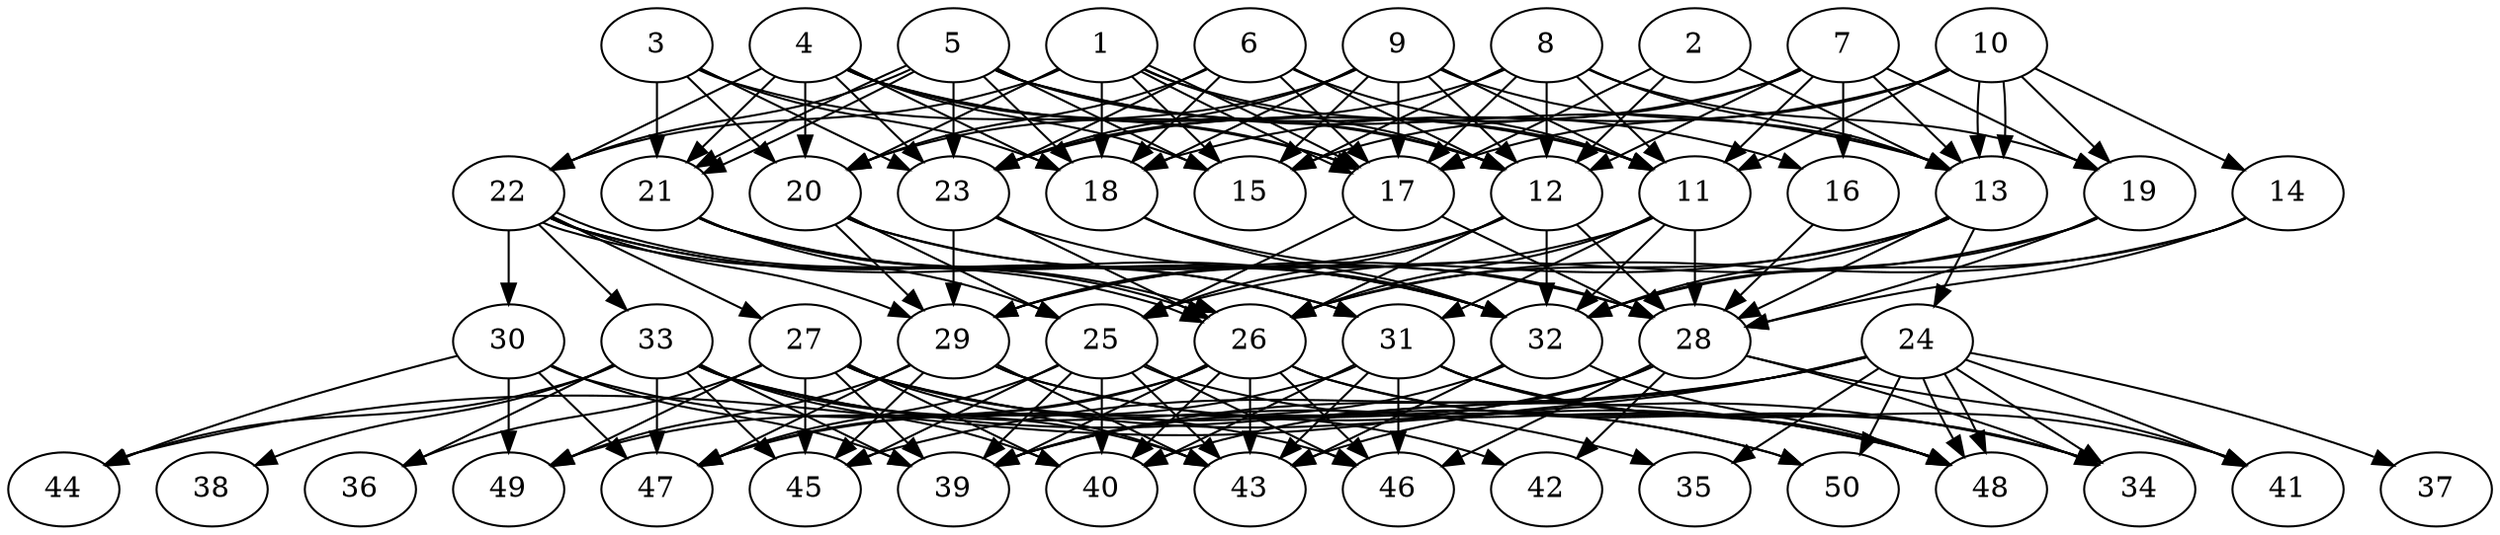 // DAG automatically generated by daggen at Thu Oct  3 14:07:57 2019
// ./daggen --dot -n 50 --ccr 0.4 --fat 0.7 --regular 0.7 --density 0.9 --mindata 5242880 --maxdata 52428800 
digraph G {
  1 [size="71040000", alpha="0.19", expect_size="28416000"] 
  1 -> 11 [size ="28416000"]
  1 -> 12 [size ="28416000"]
  1 -> 15 [size ="28416000"]
  1 -> 17 [size ="28416000"]
  1 -> 17 [size ="28416000"]
  1 -> 18 [size ="28416000"]
  1 -> 20 [size ="28416000"]
  1 -> 22 [size ="28416000"]
  2 [size="106664960", alpha="0.12", expect_size="42665984"] 
  2 -> 12 [size ="42665984"]
  2 -> 13 [size ="42665984"]
  2 -> 17 [size ="42665984"]
  3 [size="83294720", alpha="0.11", expect_size="33317888"] 
  3 -> 17 [size ="33317888"]
  3 -> 18 [size ="33317888"]
  3 -> 20 [size ="33317888"]
  3 -> 21 [size ="33317888"]
  3 -> 23 [size ="33317888"]
  4 [size="74664960", alpha="0.09", expect_size="29865984"] 
  4 -> 11 [size ="29865984"]
  4 -> 12 [size ="29865984"]
  4 -> 15 [size ="29865984"]
  4 -> 17 [size ="29865984"]
  4 -> 18 [size ="29865984"]
  4 -> 20 [size ="29865984"]
  4 -> 21 [size ="29865984"]
  4 -> 22 [size ="29865984"]
  4 -> 23 [size ="29865984"]
  5 [size="19248640", alpha="0.05", expect_size="7699456"] 
  5 -> 12 [size ="7699456"]
  5 -> 13 [size ="7699456"]
  5 -> 15 [size ="7699456"]
  5 -> 16 [size ="7699456"]
  5 -> 18 [size ="7699456"]
  5 -> 21 [size ="7699456"]
  5 -> 21 [size ="7699456"]
  5 -> 22 [size ="7699456"]
  5 -> 23 [size ="7699456"]
  6 [size="107732480", alpha="0.04", expect_size="43092992"] 
  6 -> 11 [size ="43092992"]
  6 -> 12 [size ="43092992"]
  6 -> 17 [size ="43092992"]
  6 -> 18 [size ="43092992"]
  6 -> 20 [size ="43092992"]
  6 -> 23 [size ="43092992"]
  7 [size="29089280", alpha="0.03", expect_size="11635712"] 
  7 -> 11 [size ="11635712"]
  7 -> 12 [size ="11635712"]
  7 -> 13 [size ="11635712"]
  7 -> 15 [size ="11635712"]
  7 -> 16 [size ="11635712"]
  7 -> 19 [size ="11635712"]
  7 -> 23 [size ="11635712"]
  8 [size="112138240", alpha="0.04", expect_size="44855296"] 
  8 -> 11 [size ="44855296"]
  8 -> 12 [size ="44855296"]
  8 -> 13 [size ="44855296"]
  8 -> 15 [size ="44855296"]
  8 -> 17 [size ="44855296"]
  8 -> 19 [size ="44855296"]
  8 -> 23 [size ="44855296"]
  9 [size="34969600", alpha="0.06", expect_size="13987840"] 
  9 -> 11 [size ="13987840"]
  9 -> 12 [size ="13987840"]
  9 -> 13 [size ="13987840"]
  9 -> 15 [size ="13987840"]
  9 -> 17 [size ="13987840"]
  9 -> 18 [size ="13987840"]
  9 -> 20 [size ="13987840"]
  9 -> 23 [size ="13987840"]
  10 [size="40355840", alpha="0.06", expect_size="16142336"] 
  10 -> 11 [size ="16142336"]
  10 -> 13 [size ="16142336"]
  10 -> 13 [size ="16142336"]
  10 -> 14 [size ="16142336"]
  10 -> 17 [size ="16142336"]
  10 -> 18 [size ="16142336"]
  10 -> 19 [size ="16142336"]
  11 [size="38658560", alpha="0.11", expect_size="15463424"] 
  11 -> 26 [size ="15463424"]
  11 -> 28 [size ="15463424"]
  11 -> 29 [size ="15463424"]
  11 -> 31 [size ="15463424"]
  11 -> 32 [size ="15463424"]
  12 [size="30917120", alpha="0.05", expect_size="12366848"] 
  12 -> 25 [size ="12366848"]
  12 -> 26 [size ="12366848"]
  12 -> 28 [size ="12366848"]
  12 -> 29 [size ="12366848"]
  12 -> 32 [size ="12366848"]
  13 [size="100928000", alpha="0.04", expect_size="40371200"] 
  13 -> 24 [size ="40371200"]
  13 -> 26 [size ="40371200"]
  13 -> 28 [size ="40371200"]
  13 -> 29 [size ="40371200"]
  13 -> 32 [size ="40371200"]
  14 [size="46254080", alpha="0.08", expect_size="18501632"] 
  14 -> 26 [size ="18501632"]
  14 -> 28 [size ="18501632"]
  14 -> 32 [size ="18501632"]
  15 [size="99568640", alpha="0.05", expect_size="39827456"] 
  16 [size="130920960", alpha="0.10", expect_size="52368384"] 
  16 -> 28 [size ="52368384"]
  17 [size="35330560", alpha="0.07", expect_size="14132224"] 
  17 -> 25 [size ="14132224"]
  17 -> 28 [size ="14132224"]
  18 [size="52910080", alpha="0.16", expect_size="21164032"] 
  18 -> 28 [size ="21164032"]
  18 -> 32 [size ="21164032"]
  19 [size="76008960", alpha="0.09", expect_size="30403584"] 
  19 -> 25 [size ="30403584"]
  19 -> 28 [size ="30403584"]
  19 -> 32 [size ="30403584"]
  20 [size="109317120", alpha="0.09", expect_size="43726848"] 
  20 -> 25 [size ="43726848"]
  20 -> 28 [size ="43726848"]
  20 -> 29 [size ="43726848"]
  20 -> 32 [size ="43726848"]
  21 [size="29450240", alpha="0.19", expect_size="11780096"] 
  21 -> 25 [size ="11780096"]
  21 -> 26 [size ="11780096"]
  21 -> 31 [size ="11780096"]
  21 -> 32 [size ="11780096"]
  22 [size="91811840", alpha="0.04", expect_size="36724736"] 
  22 -> 26 [size ="36724736"]
  22 -> 26 [size ="36724736"]
  22 -> 27 [size ="36724736"]
  22 -> 29 [size ="36724736"]
  22 -> 30 [size ="36724736"]
  22 -> 31 [size ="36724736"]
  22 -> 32 [size ="36724736"]
  22 -> 33 [size ="36724736"]
  23 [size="123947520", alpha="0.01", expect_size="49579008"] 
  23 -> 26 [size ="49579008"]
  23 -> 29 [size ="49579008"]
  23 -> 32 [size ="49579008"]
  24 [size="27338240", alpha="0.09", expect_size="10935296"] 
  24 -> 34 [size ="10935296"]
  24 -> 35 [size ="10935296"]
  24 -> 37 [size ="10935296"]
  24 -> 39 [size ="10935296"]
  24 -> 40 [size ="10935296"]
  24 -> 41 [size ="10935296"]
  24 -> 43 [size ="10935296"]
  24 -> 45 [size ="10935296"]
  24 -> 48 [size ="10935296"]
  24 -> 48 [size ="10935296"]
  24 -> 50 [size ="10935296"]
  25 [size="71979520", alpha="0.18", expect_size="28791808"] 
  25 -> 39 [size ="28791808"]
  25 -> 40 [size ="28791808"]
  25 -> 43 [size ="28791808"]
  25 -> 45 [size ="28791808"]
  25 -> 46 [size ="28791808"]
  25 -> 47 [size ="28791808"]
  25 -> 48 [size ="28791808"]
  26 [size="103467520", alpha="0.03", expect_size="41387008"] 
  26 -> 34 [size ="41387008"]
  26 -> 39 [size ="41387008"]
  26 -> 40 [size ="41387008"]
  26 -> 43 [size ="41387008"]
  26 -> 46 [size ="41387008"]
  26 -> 47 [size ="41387008"]
  26 -> 48 [size ="41387008"]
  26 -> 49 [size ="41387008"]
  27 [size="41856000", alpha="0.10", expect_size="16742400"] 
  27 -> 34 [size ="16742400"]
  27 -> 36 [size ="16742400"]
  27 -> 39 [size ="16742400"]
  27 -> 40 [size ="16742400"]
  27 -> 42 [size ="16742400"]
  27 -> 43 [size ="16742400"]
  27 -> 45 [size ="16742400"]
  27 -> 49 [size ="16742400"]
  27 -> 50 [size ="16742400"]
  28 [size="85816320", alpha="0.14", expect_size="34326528"] 
  28 -> 34 [size ="34326528"]
  28 -> 39 [size ="34326528"]
  28 -> 41 [size ="34326528"]
  28 -> 42 [size ="34326528"]
  28 -> 44 [size ="34326528"]
  28 -> 46 [size ="34326528"]
  29 [size="63738880", alpha="0.02", expect_size="25495552"] 
  29 -> 43 [size ="25495552"]
  29 -> 45 [size ="25495552"]
  29 -> 47 [size ="25495552"]
  29 -> 48 [size ="25495552"]
  29 -> 49 [size ="25495552"]
  29 -> 50 [size ="25495552"]
  30 [size="119503360", alpha="0.15", expect_size="47801344"] 
  30 -> 39 [size ="47801344"]
  30 -> 44 [size ="47801344"]
  30 -> 46 [size ="47801344"]
  30 -> 47 [size ="47801344"]
  30 -> 49 [size ="47801344"]
  31 [size="55431680", alpha="0.12", expect_size="22172672"] 
  31 -> 34 [size ="22172672"]
  31 -> 40 [size ="22172672"]
  31 -> 41 [size ="22172672"]
  31 -> 43 [size ="22172672"]
  31 -> 46 [size ="22172672"]
  31 -> 47 [size ="22172672"]
  31 -> 48 [size ="22172672"]
  32 [size="47426560", alpha="0.12", expect_size="18970624"] 
  32 -> 39 [size ="18970624"]
  32 -> 43 [size ="18970624"]
  32 -> 48 [size ="18970624"]
  33 [size="71080960", alpha="0.07", expect_size="28432384"] 
  33 -> 35 [size ="28432384"]
  33 -> 36 [size ="28432384"]
  33 -> 38 [size ="28432384"]
  33 -> 39 [size ="28432384"]
  33 -> 40 [size ="28432384"]
  33 -> 43 [size ="28432384"]
  33 -> 44 [size ="28432384"]
  33 -> 45 [size ="28432384"]
  33 -> 47 [size ="28432384"]
  33 -> 48 [size ="28432384"]
  34 [size="78620160", alpha="0.07", expect_size="31448064"] 
  35 [size="13639680", alpha="0.02", expect_size="5455872"] 
  36 [size="118210560", alpha="0.17", expect_size="47284224"] 
  37 [size="15104000", alpha="0.16", expect_size="6041600"] 
  38 [size="74196480", alpha="0.02", expect_size="29678592"] 
  39 [size="40627200", alpha="0.18", expect_size="16250880"] 
  40 [size="54220800", alpha="0.11", expect_size="21688320"] 
  41 [size="24268800", alpha="0.06", expect_size="9707520"] 
  42 [size="94287360", alpha="0.15", expect_size="37714944"] 
  43 [size="46159360", alpha="0.02", expect_size="18463744"] 
  44 [size="85667840", alpha="0.12", expect_size="34267136"] 
  45 [size="128002560", alpha="0.12", expect_size="51201024"] 
  46 [size="23692800", alpha="0.08", expect_size="9477120"] 
  47 [size="126487040", alpha="0.08", expect_size="50594816"] 
  48 [size="104714240", alpha="0.00", expect_size="41885696"] 
  49 [size="116139520", alpha="0.01", expect_size="46455808"] 
  50 [size="105707520", alpha="0.00", expect_size="42283008"] 
}
